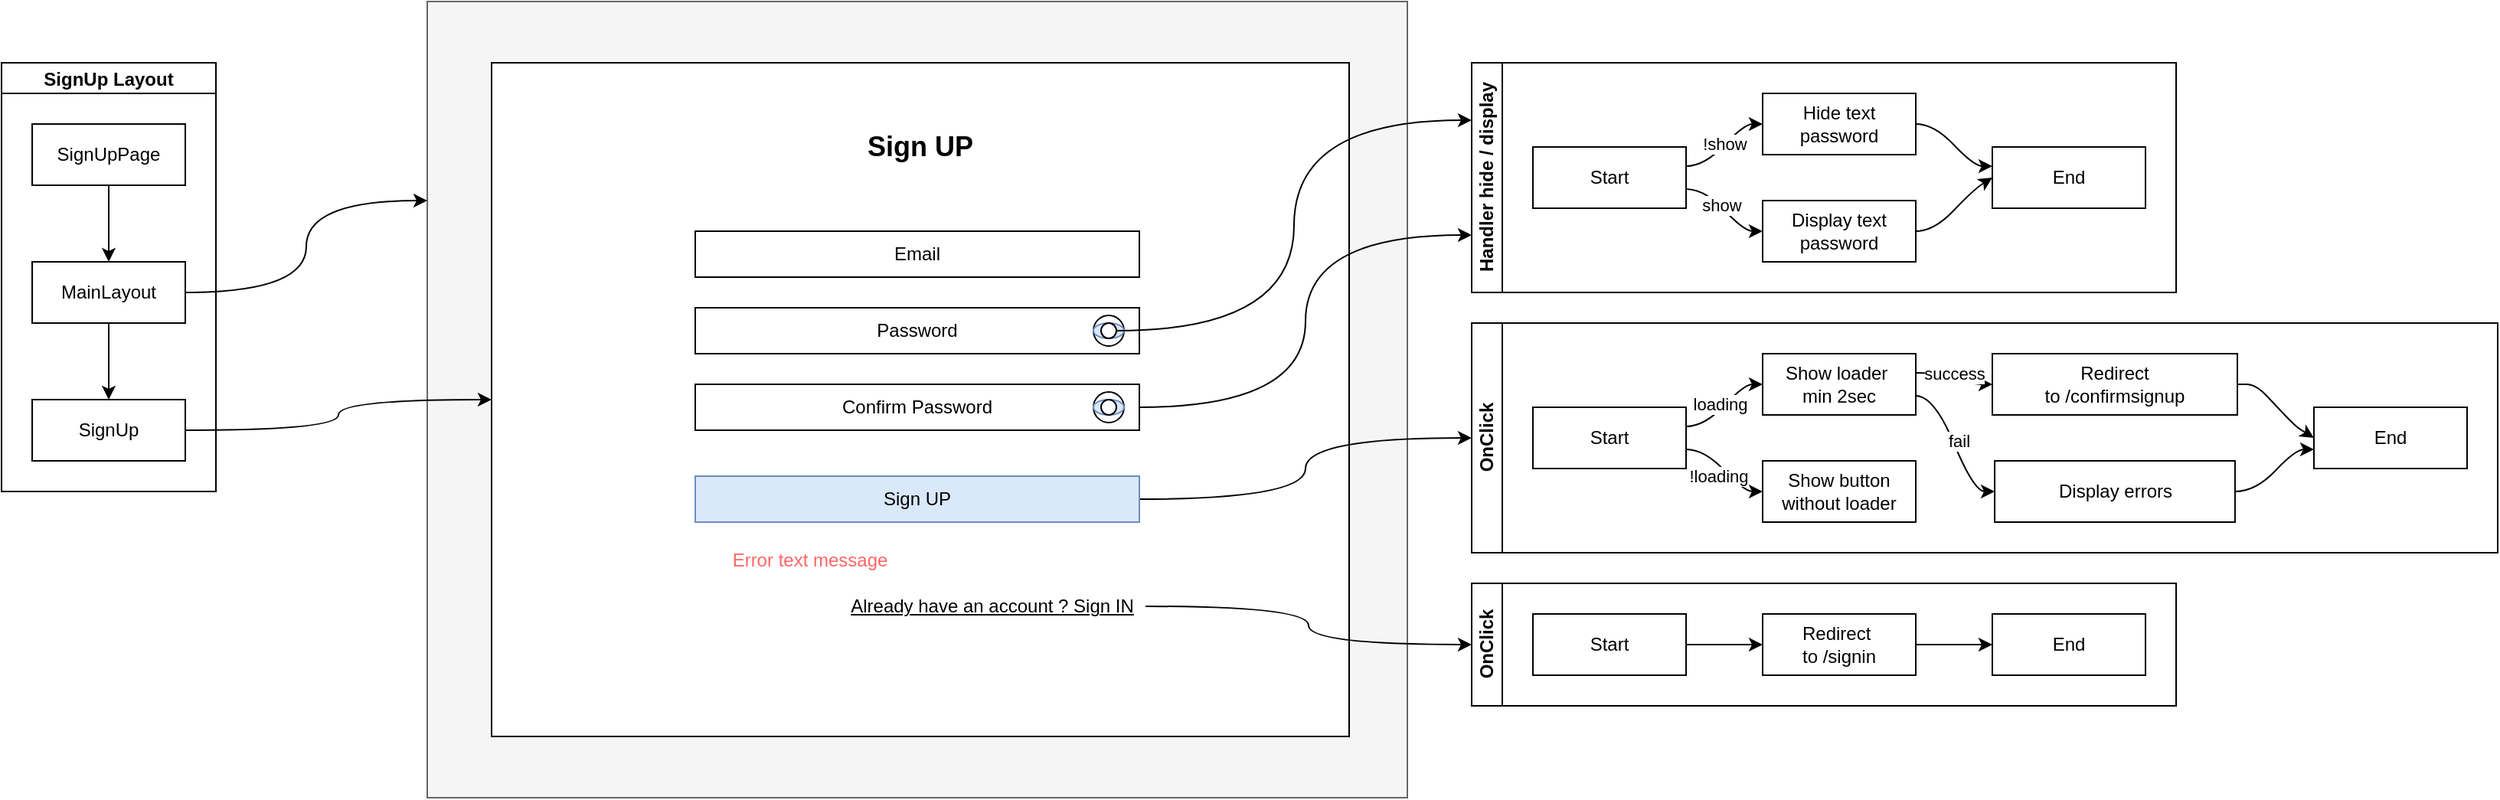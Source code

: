 <mxfile>
    <diagram id="qq2-Jn1V19tSwEfZqP2u" name="Page-1">
        <mxGraphModel dx="1677" dy="679" grid="1" gridSize="10" guides="1" tooltips="1" connect="1" arrows="1" fold="1" page="1" pageScale="1" pageWidth="827" pageHeight="1169" math="0" shadow="0">
            <root>
                <mxCell id="0"/>
                <mxCell id="1" parent="0"/>
                <mxCell id="94" value="" style="rounded=0;whiteSpace=wrap;html=1;fillColor=#f5f5f5;strokeColor=#666666;fontColor=#333333;" vertex="1" parent="1">
                    <mxGeometry x="38" width="640" height="520" as="geometry"/>
                </mxCell>
                <mxCell id="2" value="" style="rounded=0;whiteSpace=wrap;html=1;" parent="1" vertex="1">
                    <mxGeometry x="80" y="40" width="560" height="440" as="geometry"/>
                </mxCell>
                <mxCell id="3" value="Email" style="rounded=0;whiteSpace=wrap;html=1;" parent="1" vertex="1">
                    <mxGeometry x="213" y="150" width="290" height="30" as="geometry"/>
                </mxCell>
                <mxCell id="4" value="Password" style="rounded=0;whiteSpace=wrap;html=1;" parent="1" vertex="1">
                    <mxGeometry x="213" y="200" width="290" height="30" as="geometry"/>
                </mxCell>
                <mxCell id="47" style="edgeStyle=orthogonalEdgeStyle;curved=1;html=1;exitX=1;exitY=0.5;exitDx=0;exitDy=0;entryX=0;entryY=0.5;entryDx=0;entryDy=0;fontColor=#000000;" parent="1" source="6" target="33" edge="1">
                    <mxGeometry relative="1" as="geometry"/>
                </mxCell>
                <mxCell id="6" value="Sign UP" style="rounded=0;whiteSpace=wrap;html=1;fillColor=#dae8fc;strokeColor=#6c8ebf;" parent="1" vertex="1">
                    <mxGeometry x="213" y="310" width="290" height="30" as="geometry"/>
                </mxCell>
                <mxCell id="7" value="&lt;font color=&quot;#ff6666&quot;&gt;Error text message&lt;/font&gt;" style="text;html=1;strokeColor=none;fillColor=none;align=center;verticalAlign=middle;whiteSpace=wrap;rounded=0;" parent="1" vertex="1">
                    <mxGeometry x="213" y="350" width="150" height="30" as="geometry"/>
                </mxCell>
                <mxCell id="89" style="edgeStyle=orthogonalEdgeStyle;html=1;entryX=0;entryY=0.5;entryDx=0;entryDy=0;curved=1;" edge="1" parent="1" source="8" target="72">
                    <mxGeometry relative="1" as="geometry"/>
                </mxCell>
                <mxCell id="8" value="&lt;font color=&quot;#000000&quot;&gt;&lt;u&gt;Already have an account ? Sign IN&lt;/u&gt;&lt;/font&gt;" style="text;html=1;strokeColor=none;fillColor=none;align=center;verticalAlign=middle;whiteSpace=wrap;rounded=0;fontColor=#FF6666;" parent="1" vertex="1">
                    <mxGeometry x="307" y="380" width="200" height="30" as="geometry"/>
                </mxCell>
                <mxCell id="9" value="" style="ellipse;whiteSpace=wrap;html=1;aspect=fixed;fontColor=#000000;" parent="1" vertex="1">
                    <mxGeometry x="473" y="205" width="20" height="20" as="geometry"/>
                </mxCell>
                <mxCell id="10" value="" style="ellipse;whiteSpace=wrap;html=1;fillColor=#dae8fc;strokeColor=#6c8ebf;" parent="1" vertex="1">
                    <mxGeometry x="473" y="210" width="20" height="10" as="geometry"/>
                </mxCell>
                <mxCell id="29" style="edgeStyle=orthogonalEdgeStyle;html=1;entryX=0;entryY=0.25;entryDx=0;entryDy=0;fontColor=#000000;curved=1;" parent="1" source="11" target="20" edge="1">
                    <mxGeometry relative="1" as="geometry"/>
                </mxCell>
                <mxCell id="11" value="" style="ellipse;whiteSpace=wrap;html=1;aspect=fixed;fontColor=#000000;" parent="1" vertex="1">
                    <mxGeometry x="478" y="210" width="10" height="10" as="geometry"/>
                </mxCell>
                <mxCell id="30" style="edgeStyle=orthogonalEdgeStyle;html=1;entryX=0;entryY=0.75;entryDx=0;entryDy=0;fontColor=#000000;curved=1;" parent="1" source="14" target="20" edge="1">
                    <mxGeometry relative="1" as="geometry"/>
                </mxCell>
                <mxCell id="14" value="Confirm Password" style="rounded=0;whiteSpace=wrap;html=1;" parent="1" vertex="1">
                    <mxGeometry x="213" y="250" width="290" height="30" as="geometry"/>
                </mxCell>
                <mxCell id="15" value="" style="ellipse;whiteSpace=wrap;html=1;aspect=fixed;fontColor=#000000;" parent="1" vertex="1">
                    <mxGeometry x="473" y="255" width="20" height="20" as="geometry"/>
                </mxCell>
                <mxCell id="16" value="" style="ellipse;whiteSpace=wrap;html=1;fillColor=#dae8fc;strokeColor=#6c8ebf;" parent="1" vertex="1">
                    <mxGeometry x="473" y="260" width="20" height="10" as="geometry"/>
                </mxCell>
                <mxCell id="17" value="" style="ellipse;whiteSpace=wrap;html=1;aspect=fixed;fontColor=#000000;" parent="1" vertex="1">
                    <mxGeometry x="478" y="260" width="10" height="10" as="geometry"/>
                </mxCell>
                <mxCell id="18" value="&lt;h2&gt;Sign UP&lt;/h2&gt;" style="text;html=1;strokeColor=none;fillColor=none;align=center;verticalAlign=middle;whiteSpace=wrap;rounded=0;fontColor=#000000;" parent="1" vertex="1">
                    <mxGeometry x="315" y="80" width="90" height="30" as="geometry"/>
                </mxCell>
                <mxCell id="20" value="Handler hide / display" style="swimlane;html=1;startSize=20;horizontal=0;childLayout=flowLayout;flowOrientation=west;resizable=0;interRankCellSpacing=50;containerType=tree;fontColor=#000000;" parent="1" vertex="1">
                    <mxGeometry x="720" y="40" width="460" height="150" as="geometry"/>
                </mxCell>
                <mxCell id="21" value="Start" style="whiteSpace=wrap;html=1;fontColor=#000000;" parent="20" vertex="1">
                    <mxGeometry x="40" y="55" width="100" height="40" as="geometry"/>
                </mxCell>
                <mxCell id="22" value="Hide text&lt;br&gt;password" style="whiteSpace=wrap;html=1;fontColor=#000000;" parent="20" vertex="1">
                    <mxGeometry x="190" y="20" width="100" height="40" as="geometry"/>
                </mxCell>
                <mxCell id="23" value="" style="html=1;curved=1;noEdgeStyle=1;orthogonal=1;fontColor=#000000;" parent="20" source="21" target="22" edge="1">
                    <mxGeometry relative="1" as="geometry">
                        <Array as="points">
                            <mxPoint x="152" y="67.5"/>
                            <mxPoint x="178" y="40"/>
                        </Array>
                    </mxGeometry>
                </mxCell>
                <mxCell id="50" value="!show" style="edgeLabel;html=1;align=center;verticalAlign=middle;resizable=0;points=[];fontColor=#000000;" parent="23" vertex="1" connectable="0">
                    <mxGeometry x="0.003" y="1" relative="1" as="geometry">
                        <mxPoint as="offset"/>
                    </mxGeometry>
                </mxCell>
                <mxCell id="31" value="" style="html=1;curved=1;noEdgeStyle=1;orthogonal=1;fontColor=#000000;" parent="20" source="22" target="32" edge="1">
                    <mxGeometry relative="1" as="geometry">
                        <mxPoint x="1350" y="470" as="sourcePoint"/>
                        <Array as="points">
                            <mxPoint x="302" y="40"/>
                            <mxPoint x="328" y="67.5"/>
                        </Array>
                    </mxGeometry>
                </mxCell>
                <mxCell id="32" value="End" style="whiteSpace=wrap;html=1;fontColor=#000000;" parent="20" vertex="1">
                    <mxGeometry x="340" y="55" width="100" height="40" as="geometry"/>
                </mxCell>
                <mxCell id="42" value="" style="edgeStyle=orthogonalEdgeStyle;curved=1;html=1;noEdgeStyle=1;orthogonal=1;" parent="20" source="21" target="43" edge="1">
                    <mxGeometry relative="1" as="geometry">
                        <Array as="points">
                            <mxPoint x="152" y="82.5"/>
                            <mxPoint x="178" y="110"/>
                        </Array>
                    </mxGeometry>
                </mxCell>
                <mxCell id="51" value="show" style="edgeLabel;html=1;align=center;verticalAlign=middle;resizable=0;points=[];fontColor=#000000;" parent="42" vertex="1" connectable="0">
                    <mxGeometry x="-0.121" y="1" relative="1" as="geometry">
                        <mxPoint as="offset"/>
                    </mxGeometry>
                </mxCell>
                <mxCell id="43" value="Display text&lt;br&gt;password" style="whiteSpace=wrap;html=1;fontColor=#000000;" parent="20" vertex="1">
                    <mxGeometry x="190" y="90" width="100" height="40" as="geometry"/>
                </mxCell>
                <mxCell id="44" value="" style="edgeStyle=orthogonalEdgeStyle;curved=1;html=1;noEdgeStyle=1;orthogonal=1;entryX=0;entryY=0.5;entryDx=0;entryDy=0;" parent="20" source="43" target="32" edge="1">
                    <mxGeometry relative="1" as="geometry">
                        <mxPoint x="1210" y="262.5" as="sourcePoint"/>
                        <Array as="points">
                            <mxPoint x="302" y="110"/>
                            <mxPoint x="328" y="82.5"/>
                        </Array>
                    </mxGeometry>
                </mxCell>
                <mxCell id="33" value="OnClick" style="swimlane;html=1;startSize=20;horizontal=0;childLayout=flowLayout;flowOrientation=west;resizable=0;interRankCellSpacing=50;containerType=tree;fontColor=#000000;" parent="1" vertex="1">
                    <mxGeometry x="720" y="210" width="670" height="150" as="geometry"/>
                </mxCell>
                <mxCell id="34" value="Start" style="whiteSpace=wrap;html=1;fontColor=#000000;" parent="33" vertex="1">
                    <mxGeometry x="40" y="55" width="100" height="40" as="geometry"/>
                </mxCell>
                <mxCell id="35" value="Show loader&amp;nbsp;&lt;br&gt;min 2sec" style="whiteSpace=wrap;html=1;fontColor=#000000;" parent="33" vertex="1">
                    <mxGeometry x="190" y="20" width="100" height="40" as="geometry"/>
                </mxCell>
                <mxCell id="36" value="" style="html=1;curved=1;noEdgeStyle=1;orthogonal=1;fontColor=#000000;" parent="33" source="34" target="35" edge="1">
                    <mxGeometry relative="1" as="geometry">
                        <Array as="points">
                            <mxPoint x="152" y="67.5"/>
                            <mxPoint x="178" y="40"/>
                        </Array>
                    </mxGeometry>
                </mxCell>
                <mxCell id="48" value="loading" style="edgeLabel;html=1;align=center;verticalAlign=middle;resizable=0;points=[];fontColor=#000000;" parent="36" vertex="1" connectable="0">
                    <mxGeometry x="-0.042" y="3" relative="1" as="geometry">
                        <mxPoint as="offset"/>
                    </mxGeometry>
                </mxCell>
                <mxCell id="37" value="Show button without loader" style="whiteSpace=wrap;html=1;fontColor=#000000;" parent="33" vertex="1">
                    <mxGeometry x="190" y="90" width="100" height="40" as="geometry"/>
                </mxCell>
                <mxCell id="38" value="" style="html=1;curved=1;noEdgeStyle=1;orthogonal=1;fontColor=#000000;" parent="33" source="34" target="37" edge="1">
                    <mxGeometry relative="1" as="geometry">
                        <Array as="points">
                            <mxPoint x="152" y="82.5"/>
                            <mxPoint x="178" y="110"/>
                        </Array>
                    </mxGeometry>
                </mxCell>
                <mxCell id="49" value="!loading" style="edgeLabel;html=1;align=center;verticalAlign=middle;resizable=0;points=[];fontColor=#000000;" parent="38" vertex="1" connectable="0">
                    <mxGeometry x="-0.142" y="-1" relative="1" as="geometry">
                        <mxPoint y="6" as="offset"/>
                    </mxGeometry>
                </mxCell>
                <mxCell id="52" value="" style="html=1;curved=1;noEdgeStyle=1;orthogonal=1;fontColor=#000000;" parent="33" source="35" target="54" edge="1">
                    <mxGeometry relative="1" as="geometry">
                        <Array as="points">
                            <mxPoint x="302" y="32.5"/>
                            <mxPoint x="328" y="40"/>
                        </Array>
                        <mxPoint x="1700" y="696" as="sourcePoint"/>
                    </mxGeometry>
                </mxCell>
                <mxCell id="53" value="success" style="edgeLabel;html=1;align=center;verticalAlign=middle;resizable=0;points=[];fontColor=#000000;" parent="52" vertex="1" connectable="0">
                    <mxGeometry x="-0.042" y="3" relative="1" as="geometry">
                        <mxPoint as="offset"/>
                    </mxGeometry>
                </mxCell>
                <mxCell id="71" style="edgeStyle=none;html=1;entryX=0;entryY=0.5;entryDx=0;entryDy=0;noEdgeStyle=1;orthogonal=1;" parent="33" source="54" target="70" edge="1">
                    <mxGeometry relative="1" as="geometry">
                        <Array as="points">
                            <mxPoint x="512" y="40"/>
                            <mxPoint x="538" y="67.5"/>
                        </Array>
                    </mxGeometry>
                </mxCell>
                <mxCell id="54" value="Redirect &lt;br&gt;to /confirmsignup" style="whiteSpace=wrap;html=1;fontColor=#000000;" parent="33" vertex="1">
                    <mxGeometry x="340" y="20" width="160" height="40" as="geometry"/>
                </mxCell>
                <mxCell id="65" value="" style="html=1;curved=1;noEdgeStyle=1;orthogonal=1;fontColor=#000000;" parent="33" source="35" target="67" edge="1">
                    <mxGeometry relative="1" as="geometry">
                        <Array as="points">
                            <mxPoint x="302" y="47.5"/>
                            <mxPoint x="328" y="110"/>
                        </Array>
                        <mxPoint x="1380" y="536" as="sourcePoint"/>
                    </mxGeometry>
                </mxCell>
                <mxCell id="66" value="fail" style="edgeLabel;html=1;align=center;verticalAlign=middle;resizable=0;points=[];fontColor=#000000;" parent="65" vertex="1" connectable="0">
                    <mxGeometry x="-0.042" y="3" relative="1" as="geometry">
                        <mxPoint as="offset"/>
                    </mxGeometry>
                </mxCell>
                <mxCell id="67" value="Display errors" style="whiteSpace=wrap;html=1;fontColor=#000000;" parent="33" vertex="1">
                    <mxGeometry x="341.53" y="90" width="156.94" height="40" as="geometry"/>
                </mxCell>
                <mxCell id="68" value="" style="html=1;curved=1;noEdgeStyle=1;orthogonal=1;fontColor=#000000;" parent="33" source="67" target="70" edge="1">
                    <mxGeometry relative="1" as="geometry">
                        <Array as="points">
                            <mxPoint x="512" y="110"/>
                            <mxPoint x="538" y="82.5"/>
                        </Array>
                        <mxPoint x="1490" y="496" as="sourcePoint"/>
                    </mxGeometry>
                </mxCell>
                <mxCell id="70" value="End" style="whiteSpace=wrap;html=1;fontColor=#000000;" parent="33" vertex="1">
                    <mxGeometry x="550" y="55" width="100" height="40" as="geometry"/>
                </mxCell>
                <mxCell id="qwpdmpObzD4__MruRK5h-51" value="SignUp Layout" style="swimlane;startSize=20;horizontal=1;childLayout=treeLayout;horizontalTree=0;resizable=0;containerType=tree;fontColor=#000000;" parent="1" vertex="1">
                    <mxGeometry x="-240" y="40" width="140" height="280" as="geometry"/>
                </mxCell>
                <mxCell id="qwpdmpObzD4__MruRK5h-52" value="SignUpPage" style="whiteSpace=wrap;html=1;fontColor=#000000;" parent="qwpdmpObzD4__MruRK5h-51" vertex="1">
                    <mxGeometry x="20" y="40" width="100" height="40" as="geometry"/>
                </mxCell>
                <mxCell id="qwpdmpObzD4__MruRK5h-53" value="MainLayout" style="whiteSpace=wrap;html=1;fontColor=#000000;" parent="qwpdmpObzD4__MruRK5h-51" vertex="1">
                    <mxGeometry x="20" y="130" width="100" height="40" as="geometry"/>
                </mxCell>
                <mxCell id="qwpdmpObzD4__MruRK5h-54" value="" style="edgeStyle=elbowEdgeStyle;elbow=vertical;html=1;rounded=0;fontColor=#000000;curved=1;" parent="qwpdmpObzD4__MruRK5h-51" source="qwpdmpObzD4__MruRK5h-52" target="qwpdmpObzD4__MruRK5h-53" edge="1">
                    <mxGeometry relative="1" as="geometry"/>
                </mxCell>
                <mxCell id="qwpdmpObzD4__MruRK5h-55" value="" style="edgeStyle=elbowEdgeStyle;elbow=vertical;html=1;rounded=0;fontColor=#000000;curved=1;" parent="qwpdmpObzD4__MruRK5h-51" source="qwpdmpObzD4__MruRK5h-53" target="qwpdmpObzD4__MruRK5h-56" edge="1">
                    <mxGeometry relative="1" as="geometry">
                        <mxPoint x="-88" y="310" as="sourcePoint"/>
                    </mxGeometry>
                </mxCell>
                <mxCell id="qwpdmpObzD4__MruRK5h-56" value="SignUp" style="whiteSpace=wrap;html=1;fontColor=#000000;" parent="qwpdmpObzD4__MruRK5h-51" vertex="1">
                    <mxGeometry x="20" y="220" width="100" height="40" as="geometry"/>
                </mxCell>
                <mxCell id="72" value="OnClick" style="swimlane;html=1;startSize=20;horizontal=0;childLayout=flowLayout;flowOrientation=west;resizable=0;interRankCellSpacing=50;containerType=tree;fontColor=#000000;" vertex="1" parent="1">
                    <mxGeometry x="720" y="380" width="460" height="80" as="geometry"/>
                </mxCell>
                <mxCell id="73" value="Start" style="whiteSpace=wrap;html=1;fontColor=#000000;" vertex="1" parent="72">
                    <mxGeometry x="40" y="20" width="100" height="40" as="geometry"/>
                </mxCell>
                <mxCell id="90" value="" style="edgeStyle=orthogonalEdgeStyle;curved=1;html=1;noEdgeStyle=1;orthogonal=1;" edge="1" source="73" target="91" parent="72">
                    <mxGeometry relative="1" as="geometry">
                        <Array as="points">
                            <mxPoint x="152" y="40"/>
                            <mxPoint x="178" y="40"/>
                        </Array>
                    </mxGeometry>
                </mxCell>
                <mxCell id="91" value="Redirect&amp;nbsp;&lt;br&gt;to /signin" style="whiteSpace=wrap;html=1;fontColor=#000000;" vertex="1" parent="72">
                    <mxGeometry x="190" y="20" width="100" height="40" as="geometry"/>
                </mxCell>
                <mxCell id="92" value="" style="edgeStyle=orthogonalEdgeStyle;curved=1;html=1;noEdgeStyle=1;orthogonal=1;" edge="1" target="93" source="91" parent="72">
                    <mxGeometry relative="1" as="geometry">
                        <mxPoint x="900" y="440" as="sourcePoint"/>
                        <Array as="points">
                            <mxPoint x="302" y="40"/>
                            <mxPoint x="328" y="40"/>
                        </Array>
                    </mxGeometry>
                </mxCell>
                <mxCell id="93" value="End" style="whiteSpace=wrap;html=1;fontColor=#000000;" vertex="1" parent="72">
                    <mxGeometry x="340" y="20" width="100" height="40" as="geometry"/>
                </mxCell>
                <mxCell id="95" style="edgeStyle=orthogonalEdgeStyle;curved=1;html=1;entryX=0;entryY=0.25;entryDx=0;entryDy=0;" edge="1" parent="1" source="qwpdmpObzD4__MruRK5h-53" target="94">
                    <mxGeometry relative="1" as="geometry"/>
                </mxCell>
                <mxCell id="96" style="edgeStyle=orthogonalEdgeStyle;curved=1;html=1;entryX=0;entryY=0.5;entryDx=0;entryDy=0;" edge="1" parent="1" source="qwpdmpObzD4__MruRK5h-56" target="2">
                    <mxGeometry relative="1" as="geometry"/>
                </mxCell>
            </root>
        </mxGraphModel>
    </diagram>
</mxfile>